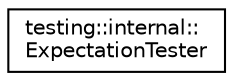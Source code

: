 digraph "类继承关系图"
{
 // LATEX_PDF_SIZE
  edge [fontname="Helvetica",fontsize="10",labelfontname="Helvetica",labelfontsize="10"];
  node [fontname="Helvetica",fontsize="10",shape=record];
  rankdir="LR";
  Node0 [label="testing::internal::\lExpectationTester",height=0.2,width=0.4,color="black", fillcolor="white", style="filled",URL="$classtesting_1_1internal_1_1ExpectationTester.html",tooltip=" "];
}
